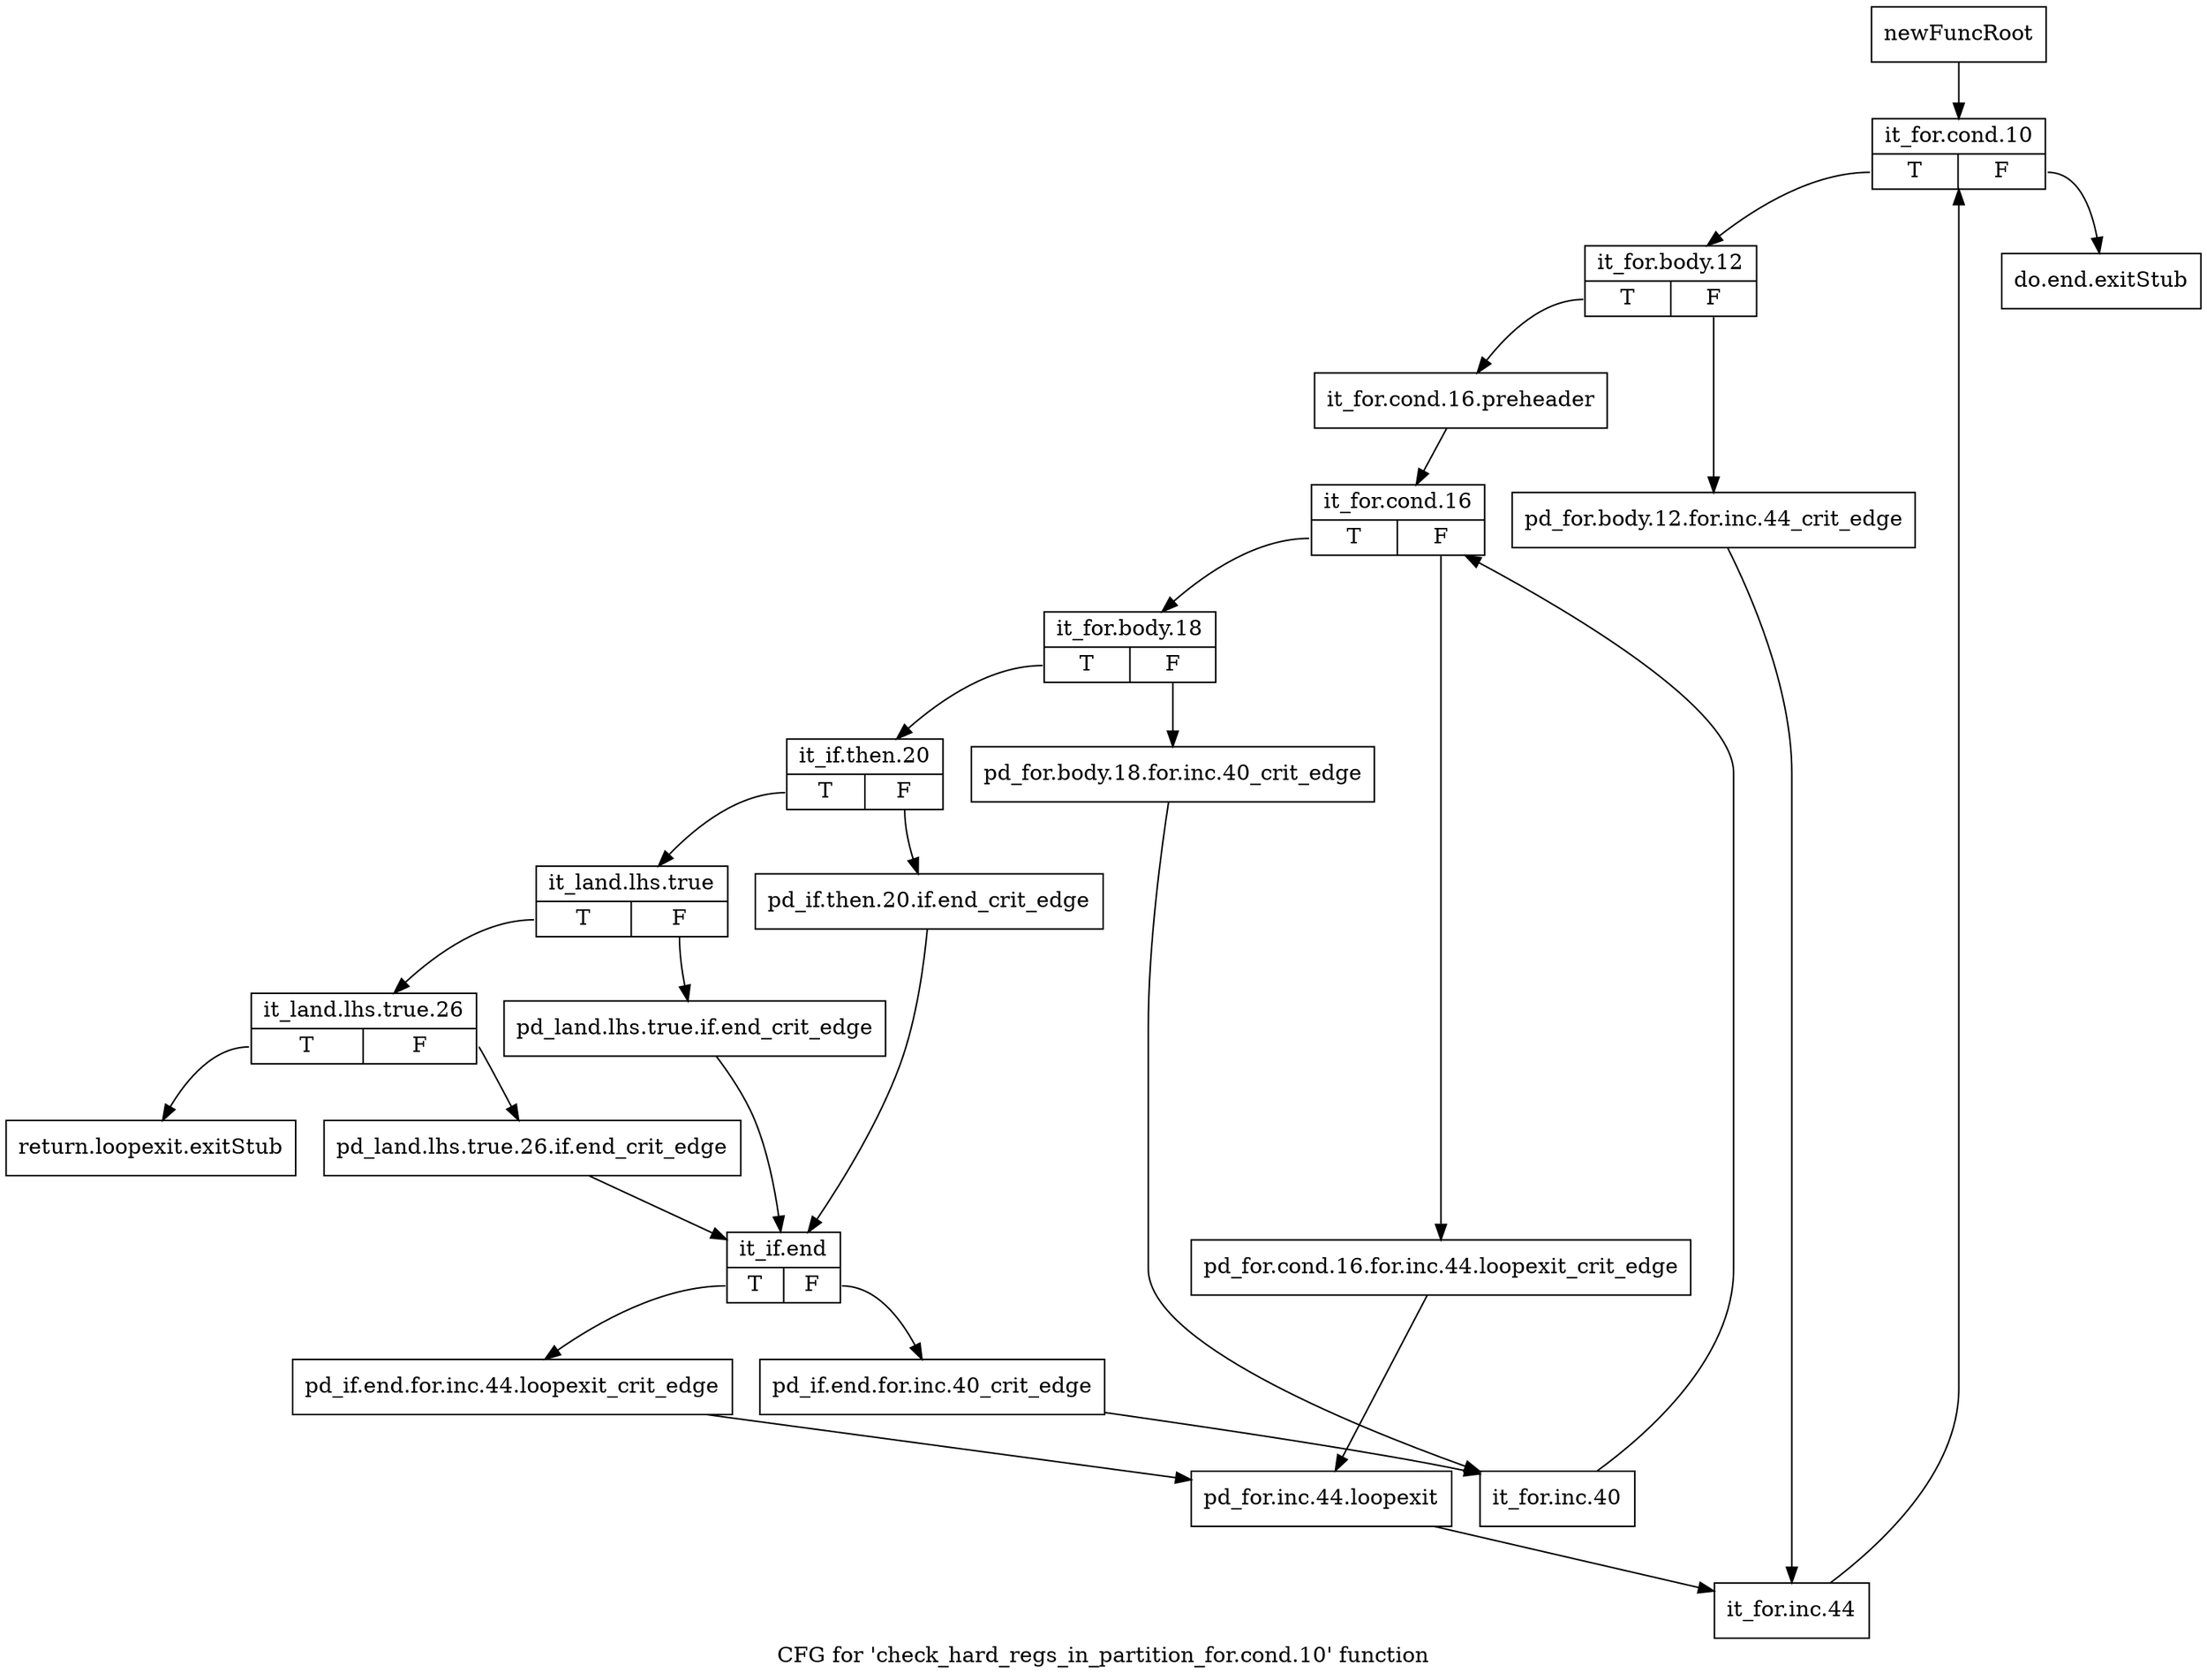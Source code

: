 digraph "CFG for 'check_hard_regs_in_partition_for.cond.10' function" {
	label="CFG for 'check_hard_regs_in_partition_for.cond.10' function";

	Node0xc2d6630 [shape=record,label="{newFuncRoot}"];
	Node0xc2d6630 -> Node0xc2d6720;
	Node0xc2d6680 [shape=record,label="{do.end.exitStub}"];
	Node0xc2d66d0 [shape=record,label="{return.loopexit.exitStub}"];
	Node0xc2d6720 [shape=record,label="{it_for.cond.10|{<s0>T|<s1>F}}"];
	Node0xc2d6720:s0 -> Node0xc2d6770;
	Node0xc2d6720:s1 -> Node0xc2d6680;
	Node0xc2d6770 [shape=record,label="{it_for.body.12|{<s0>T|<s1>F}}"];
	Node0xc2d6770:s0 -> Node0xc2d6810;
	Node0xc2d6770:s1 -> Node0xc2d67c0;
	Node0xc2d67c0 [shape=record,label="{pd_for.body.12.for.inc.44_crit_edge}"];
	Node0xc2d67c0 -> Node0xc2d6d10;
	Node0xc2d6810 [shape=record,label="{it_for.cond.16.preheader}"];
	Node0xc2d6810 -> Node0xc2d6860;
	Node0xc2d6860 [shape=record,label="{it_for.cond.16|{<s0>T|<s1>F}}"];
	Node0xc2d6860:s0 -> Node0xc2d6900;
	Node0xc2d6860:s1 -> Node0xc2d68b0;
	Node0xc2d68b0 [shape=record,label="{pd_for.cond.16.for.inc.44.loopexit_crit_edge}"];
	Node0xc2d68b0 -> Node0xc2d6cc0;
	Node0xc2d6900 [shape=record,label="{it_for.body.18|{<s0>T|<s1>F}}"];
	Node0xc2d6900:s0 -> Node0xc2d69a0;
	Node0xc2d6900:s1 -> Node0xc2d6950;
	Node0xc2d6950 [shape=record,label="{pd_for.body.18.for.inc.40_crit_edge}"];
	Node0xc2d6950 -> Node0xc2d6c20;
	Node0xc2d69a0 [shape=record,label="{it_if.then.20|{<s0>T|<s1>F}}"];
	Node0xc2d69a0:s0 -> Node0xc2d6a40;
	Node0xc2d69a0:s1 -> Node0xc2d69f0;
	Node0xc2d69f0 [shape=record,label="{pd_if.then.20.if.end_crit_edge}"];
	Node0xc2d69f0 -> Node0xc2d6b80;
	Node0xc2d6a40 [shape=record,label="{it_land.lhs.true|{<s0>T|<s1>F}}"];
	Node0xc2d6a40:s0 -> Node0xc2d6ae0;
	Node0xc2d6a40:s1 -> Node0xc2d6a90;
	Node0xc2d6a90 [shape=record,label="{pd_land.lhs.true.if.end_crit_edge}"];
	Node0xc2d6a90 -> Node0xc2d6b80;
	Node0xc2d6ae0 [shape=record,label="{it_land.lhs.true.26|{<s0>T|<s1>F}}"];
	Node0xc2d6ae0:s0 -> Node0xc2d66d0;
	Node0xc2d6ae0:s1 -> Node0xc2d6b30;
	Node0xc2d6b30 [shape=record,label="{pd_land.lhs.true.26.if.end_crit_edge}"];
	Node0xc2d6b30 -> Node0xc2d6b80;
	Node0xc2d6b80 [shape=record,label="{it_if.end|{<s0>T|<s1>F}}"];
	Node0xc2d6b80:s0 -> Node0xc2d6c70;
	Node0xc2d6b80:s1 -> Node0xc2d6bd0;
	Node0xc2d6bd0 [shape=record,label="{pd_if.end.for.inc.40_crit_edge}"];
	Node0xc2d6bd0 -> Node0xc2d6c20;
	Node0xc2d6c20 [shape=record,label="{it_for.inc.40}"];
	Node0xc2d6c20 -> Node0xc2d6860;
	Node0xc2d6c70 [shape=record,label="{pd_if.end.for.inc.44.loopexit_crit_edge}"];
	Node0xc2d6c70 -> Node0xc2d6cc0;
	Node0xc2d6cc0 [shape=record,label="{pd_for.inc.44.loopexit}"];
	Node0xc2d6cc0 -> Node0xc2d6d10;
	Node0xc2d6d10 [shape=record,label="{it_for.inc.44}"];
	Node0xc2d6d10 -> Node0xc2d6720;
}

